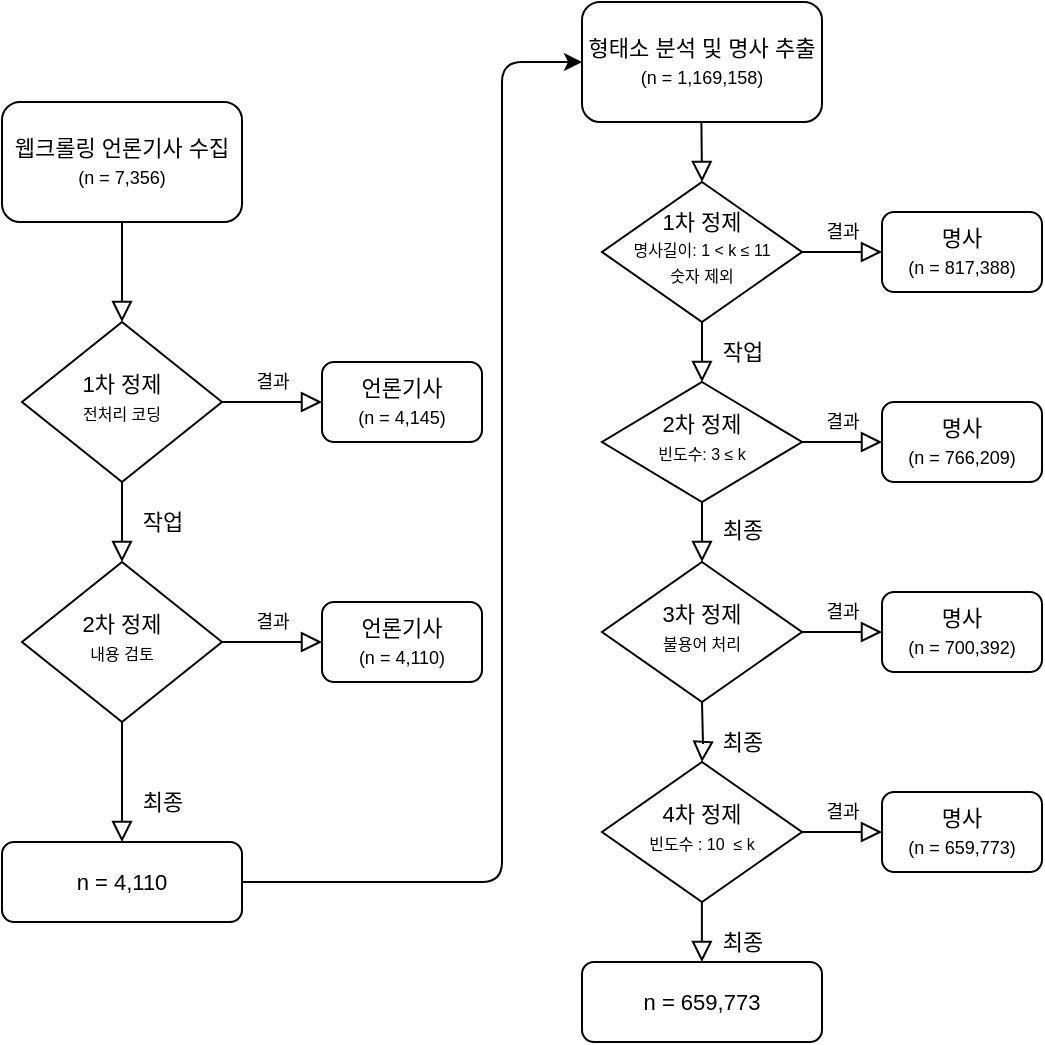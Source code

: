 <mxfile version="14.9.8" type="github">
  <diagram id="C5RBs43oDa-KdzZeNtuy" name="Page-1">
    <mxGraphModel dx="894" dy="1163" grid="1" gridSize="10" guides="1" tooltips="1" connect="1" arrows="1" fold="1" page="1" pageScale="1" pageWidth="827" pageHeight="1169" math="0" shadow="0">
      <root>
        <mxCell id="WIyWlLk6GJQsqaUBKTNV-0" />
        <mxCell id="WIyWlLk6GJQsqaUBKTNV-1" parent="WIyWlLk6GJQsqaUBKTNV-0" />
        <mxCell id="WIyWlLk6GJQsqaUBKTNV-2" value="" style="rounded=0;html=1;jettySize=auto;orthogonalLoop=1;fontSize=11;endArrow=block;endFill=0;endSize=8;strokeWidth=1;shadow=0;labelBackgroundColor=none;edgeStyle=orthogonalEdgeStyle;" parent="WIyWlLk6GJQsqaUBKTNV-1" source="WIyWlLk6GJQsqaUBKTNV-3" target="WIyWlLk6GJQsqaUBKTNV-6" edge="1">
          <mxGeometry relative="1" as="geometry" />
        </mxCell>
        <mxCell id="WIyWlLk6GJQsqaUBKTNV-3" value="웹크롤링 언론기사 수집&lt;br style=&quot;font-size: 11px&quot;&gt;&lt;font style=&quot;font-size: 9px&quot;&gt;(n = 7,356)&lt;/font&gt;" style="rounded=1;whiteSpace=wrap;html=1;fontSize=11;glass=0;strokeWidth=1;shadow=0;" parent="WIyWlLk6GJQsqaUBKTNV-1" vertex="1">
          <mxGeometry x="160" y="60" width="120" height="60" as="geometry" />
        </mxCell>
        <mxCell id="WIyWlLk6GJQsqaUBKTNV-4" value="작업" style="rounded=0;html=1;jettySize=auto;orthogonalLoop=1;fontSize=11;endArrow=block;endFill=0;endSize=8;strokeWidth=1;shadow=0;labelBackgroundColor=none;edgeStyle=orthogonalEdgeStyle;" parent="WIyWlLk6GJQsqaUBKTNV-1" source="WIyWlLk6GJQsqaUBKTNV-6" target="WIyWlLk6GJQsqaUBKTNV-10" edge="1">
          <mxGeometry y="20" relative="1" as="geometry">
            <mxPoint as="offset" />
          </mxGeometry>
        </mxCell>
        <mxCell id="WIyWlLk6GJQsqaUBKTNV-5" value="결과" style="edgeStyle=orthogonalEdgeStyle;rounded=0;html=1;jettySize=auto;orthogonalLoop=1;fontSize=9;endArrow=block;endFill=0;endSize=8;strokeWidth=1;shadow=0;labelBackgroundColor=none;" parent="WIyWlLk6GJQsqaUBKTNV-1" source="WIyWlLk6GJQsqaUBKTNV-6" target="WIyWlLk6GJQsqaUBKTNV-7" edge="1">
          <mxGeometry y="10" relative="1" as="geometry">
            <mxPoint as="offset" />
          </mxGeometry>
        </mxCell>
        <mxCell id="WIyWlLk6GJQsqaUBKTNV-6" value="1차 정제&lt;br style=&quot;font-size: 11px&quot;&gt;&lt;font style=&quot;font-size: 8px&quot;&gt;전처리 코딩&lt;/font&gt;" style="rhombus;whiteSpace=wrap;html=1;shadow=0;fontFamily=Helvetica;fontSize=11;align=center;strokeWidth=1;spacing=6;spacingTop=-4;" parent="WIyWlLk6GJQsqaUBKTNV-1" vertex="1">
          <mxGeometry x="170" y="170" width="100" height="80" as="geometry" />
        </mxCell>
        <mxCell id="WIyWlLk6GJQsqaUBKTNV-7" value="언론기사&lt;br style=&quot;font-size: 11px&quot;&gt;&lt;font style=&quot;font-size: 9px&quot;&gt;(n = 4,145)&lt;/font&gt;" style="rounded=1;whiteSpace=wrap;html=1;fontSize=11;glass=0;strokeWidth=1;shadow=0;" parent="WIyWlLk6GJQsqaUBKTNV-1" vertex="1">
          <mxGeometry x="320" y="190" width="80" height="40" as="geometry" />
        </mxCell>
        <mxCell id="WIyWlLk6GJQsqaUBKTNV-8" value="최종" style="rounded=0;html=1;jettySize=auto;orthogonalLoop=1;fontSize=11;endArrow=block;endFill=0;endSize=8;strokeWidth=1;shadow=0;labelBackgroundColor=none;edgeStyle=orthogonalEdgeStyle;" parent="WIyWlLk6GJQsqaUBKTNV-1" source="WIyWlLk6GJQsqaUBKTNV-10" target="WIyWlLk6GJQsqaUBKTNV-11" edge="1">
          <mxGeometry x="0.333" y="20" relative="1" as="geometry">
            <mxPoint as="offset" />
          </mxGeometry>
        </mxCell>
        <mxCell id="WIyWlLk6GJQsqaUBKTNV-9" value="결과" style="edgeStyle=orthogonalEdgeStyle;rounded=0;html=1;jettySize=auto;orthogonalLoop=1;fontSize=9;endArrow=block;endFill=0;endSize=8;strokeWidth=1;shadow=0;labelBackgroundColor=none;" parent="WIyWlLk6GJQsqaUBKTNV-1" source="WIyWlLk6GJQsqaUBKTNV-10" target="WIyWlLk6GJQsqaUBKTNV-12" edge="1">
          <mxGeometry y="10" relative="1" as="geometry">
            <mxPoint as="offset" />
          </mxGeometry>
        </mxCell>
        <mxCell id="WIyWlLk6GJQsqaUBKTNV-10" value="2차 정제&lt;br style=&quot;font-size: 11px&quot;&gt;&lt;font style=&quot;font-size: 8px&quot;&gt;내용 검토&lt;/font&gt;" style="rhombus;whiteSpace=wrap;html=1;shadow=0;fontFamily=Helvetica;fontSize=11;align=center;strokeWidth=1;spacing=6;spacingTop=-4;" parent="WIyWlLk6GJQsqaUBKTNV-1" vertex="1">
          <mxGeometry x="170" y="290" width="100" height="80" as="geometry" />
        </mxCell>
        <mxCell id="WIyWlLk6GJQsqaUBKTNV-11" value="n = 4,110" style="rounded=1;whiteSpace=wrap;html=1;fontSize=11;glass=0;strokeWidth=1;shadow=0;" parent="WIyWlLk6GJQsqaUBKTNV-1" vertex="1">
          <mxGeometry x="160" y="430" width="120" height="40" as="geometry" />
        </mxCell>
        <mxCell id="WIyWlLk6GJQsqaUBKTNV-12" value="언론기사&lt;br style=&quot;font-size: 11px&quot;&gt;&lt;font style=&quot;font-size: 9px&quot;&gt;(n = 4,110)&lt;/font&gt;" style="rounded=1;whiteSpace=wrap;html=1;fontSize=11;glass=0;strokeWidth=1;shadow=0;" parent="WIyWlLk6GJQsqaUBKTNV-1" vertex="1">
          <mxGeometry x="320" y="310" width="80" height="40" as="geometry" />
        </mxCell>
        <mxCell id="o_Thwpqc5d8Y5QQ_MUpu-1" value="" style="endArrow=classic;html=1;exitX=1;exitY=0.5;exitDx=0;exitDy=0;entryX=0;entryY=0.5;entryDx=0;entryDy=0;" edge="1" parent="WIyWlLk6GJQsqaUBKTNV-1" source="WIyWlLk6GJQsqaUBKTNV-11" target="o_Thwpqc5d8Y5QQ_MUpu-2">
          <mxGeometry width="50" height="50" relative="1" as="geometry">
            <mxPoint x="350" y="370" as="sourcePoint" />
            <mxPoint x="450" y="90" as="targetPoint" />
            <Array as="points">
              <mxPoint x="410" y="450" />
              <mxPoint x="410" y="40" />
            </Array>
          </mxGeometry>
        </mxCell>
        <mxCell id="o_Thwpqc5d8Y5QQ_MUpu-2" value="형태소 분석 및 명사 추출&lt;br&gt;&lt;font style=&quot;font-size: 9px&quot;&gt;(n = 1,169,158)&lt;/font&gt;" style="rounded=1;whiteSpace=wrap;html=1;fontSize=11;" vertex="1" parent="WIyWlLk6GJQsqaUBKTNV-1">
          <mxGeometry x="450" y="10" width="120" height="60" as="geometry" />
        </mxCell>
        <mxCell id="o_Thwpqc5d8Y5QQ_MUpu-3" value="작업" style="rounded=0;html=1;jettySize=auto;orthogonalLoop=1;fontSize=11;endArrow=block;endFill=0;endSize=8;strokeWidth=1;shadow=0;labelBackgroundColor=none;edgeStyle=orthogonalEdgeStyle;" edge="1" parent="WIyWlLk6GJQsqaUBKTNV-1" source="o_Thwpqc5d8Y5QQ_MUpu-5" target="o_Thwpqc5d8Y5QQ_MUpu-9">
          <mxGeometry y="20" relative="1" as="geometry">
            <mxPoint as="offset" />
            <Array as="points">
              <mxPoint x="510" y="200" />
              <mxPoint x="510" y="200" />
            </Array>
          </mxGeometry>
        </mxCell>
        <mxCell id="o_Thwpqc5d8Y5QQ_MUpu-4" value="결과" style="edgeStyle=orthogonalEdgeStyle;rounded=0;html=1;jettySize=auto;orthogonalLoop=1;fontSize=9;endArrow=block;endFill=0;endSize=8;strokeWidth=1;shadow=0;labelBackgroundColor=none;" edge="1" parent="WIyWlLk6GJQsqaUBKTNV-1" source="o_Thwpqc5d8Y5QQ_MUpu-5" target="o_Thwpqc5d8Y5QQ_MUpu-6">
          <mxGeometry y="10" relative="1" as="geometry">
            <mxPoint as="offset" />
          </mxGeometry>
        </mxCell>
        <mxCell id="o_Thwpqc5d8Y5QQ_MUpu-5" value="1차 정제&lt;br style=&quot;font-size: 11px&quot;&gt;&lt;font style=&quot;font-size: 8px&quot;&gt;명사길이: 1 &amp;lt; k ≤ 11&lt;br&gt;숫자 제외&lt;/font&gt;" style="rhombus;whiteSpace=wrap;html=1;shadow=0;fontFamily=Helvetica;fontSize=11;align=center;strokeWidth=1;spacing=6;spacingTop=-4;" vertex="1" parent="WIyWlLk6GJQsqaUBKTNV-1">
          <mxGeometry x="460" y="100" width="100" height="70" as="geometry" />
        </mxCell>
        <mxCell id="o_Thwpqc5d8Y5QQ_MUpu-6" value="명사&lt;br&gt;&lt;font style=&quot;font-size: 9px&quot;&gt;(n = 817,388)&lt;/font&gt;" style="rounded=1;whiteSpace=wrap;html=1;fontSize=11;glass=0;strokeWidth=1;shadow=0;" vertex="1" parent="WIyWlLk6GJQsqaUBKTNV-1">
          <mxGeometry x="600" y="115" width="80" height="40" as="geometry" />
        </mxCell>
        <mxCell id="o_Thwpqc5d8Y5QQ_MUpu-7" value="최종" style="rounded=0;html=1;jettySize=auto;orthogonalLoop=1;fontSize=11;endArrow=block;endFill=0;endSize=8;strokeWidth=1;shadow=0;labelBackgroundColor=none;edgeStyle=orthogonalEdgeStyle;" edge="1" parent="WIyWlLk6GJQsqaUBKTNV-1" source="o_Thwpqc5d8Y5QQ_MUpu-9" target="o_Thwpqc5d8Y5QQ_MUpu-14">
          <mxGeometry x="0.333" y="20" relative="1" as="geometry">
            <mxPoint as="offset" />
          </mxGeometry>
        </mxCell>
        <mxCell id="o_Thwpqc5d8Y5QQ_MUpu-8" value="결과" style="edgeStyle=orthogonalEdgeStyle;rounded=0;html=1;jettySize=auto;orthogonalLoop=1;fontSize=9;endArrow=block;endFill=0;endSize=8;strokeWidth=1;shadow=0;labelBackgroundColor=none;" edge="1" parent="WIyWlLk6GJQsqaUBKTNV-1" source="o_Thwpqc5d8Y5QQ_MUpu-9" target="o_Thwpqc5d8Y5QQ_MUpu-11">
          <mxGeometry y="10" relative="1" as="geometry">
            <mxPoint as="offset" />
          </mxGeometry>
        </mxCell>
        <mxCell id="o_Thwpqc5d8Y5QQ_MUpu-9" value="2차 정제&lt;br style=&quot;font-size: 11px&quot;&gt;&lt;font style=&quot;font-size: 8px&quot;&gt;빈도수: 3 ≤ k&lt;br&gt;&lt;/font&gt;" style="rhombus;whiteSpace=wrap;html=1;shadow=0;fontFamily=Helvetica;fontSize=11;align=center;strokeWidth=1;spacing=6;spacingTop=-4;" vertex="1" parent="WIyWlLk6GJQsqaUBKTNV-1">
          <mxGeometry x="460" y="200" width="100" height="60" as="geometry" />
        </mxCell>
        <mxCell id="o_Thwpqc5d8Y5QQ_MUpu-10" value="n = 659,773" style="rounded=1;whiteSpace=wrap;html=1;fontSize=11;glass=0;strokeWidth=1;shadow=0;" vertex="1" parent="WIyWlLk6GJQsqaUBKTNV-1">
          <mxGeometry x="450" y="490" width="120" height="40" as="geometry" />
        </mxCell>
        <mxCell id="o_Thwpqc5d8Y5QQ_MUpu-11" value="명사&lt;br&gt;&lt;font style=&quot;font-size: 9px&quot;&gt;(n = 766,209)&lt;/font&gt;" style="rounded=1;whiteSpace=wrap;html=1;fontSize=11;glass=0;strokeWidth=1;shadow=0;" vertex="1" parent="WIyWlLk6GJQsqaUBKTNV-1">
          <mxGeometry x="600" y="210" width="80" height="40" as="geometry" />
        </mxCell>
        <mxCell id="o_Thwpqc5d8Y5QQ_MUpu-12" value="" style="rounded=0;html=1;jettySize=auto;orthogonalLoop=1;fontSize=11;endArrow=block;endFill=0;endSize=8;strokeWidth=1;shadow=0;labelBackgroundColor=none;edgeStyle=orthogonalEdgeStyle;" edge="1" parent="WIyWlLk6GJQsqaUBKTNV-1">
          <mxGeometry relative="1" as="geometry">
            <mxPoint x="509.71" y="70" as="sourcePoint" />
            <mxPoint x="510" y="100" as="targetPoint" />
          </mxGeometry>
        </mxCell>
        <mxCell id="o_Thwpqc5d8Y5QQ_MUpu-14" value="3차 정제&lt;br style=&quot;font-size: 8px&quot;&gt;&lt;font style=&quot;font-size: 8px&quot;&gt;불용어 처리&lt;br&gt;&lt;/font&gt;" style="rhombus;whiteSpace=wrap;html=1;shadow=0;fontFamily=Helvetica;fontSize=11;align=center;strokeWidth=1;spacing=6;spacingTop=-4;" vertex="1" parent="WIyWlLk6GJQsqaUBKTNV-1">
          <mxGeometry x="460" y="290" width="100" height="70" as="geometry" />
        </mxCell>
        <mxCell id="o_Thwpqc5d8Y5QQ_MUpu-17" value="결과" style="edgeStyle=orthogonalEdgeStyle;rounded=0;html=1;jettySize=auto;orthogonalLoop=1;fontSize=9;endArrow=block;endFill=0;endSize=8;strokeWidth=1;shadow=0;labelBackgroundColor=none;" edge="1" parent="WIyWlLk6GJQsqaUBKTNV-1" target="o_Thwpqc5d8Y5QQ_MUpu-18">
          <mxGeometry y="10" relative="1" as="geometry">
            <mxPoint as="offset" />
            <mxPoint x="560.0" y="325.0" as="sourcePoint" />
            <Array as="points">
              <mxPoint x="580" y="325" />
              <mxPoint x="580" y="325" />
            </Array>
          </mxGeometry>
        </mxCell>
        <mxCell id="o_Thwpqc5d8Y5QQ_MUpu-18" value="명사&lt;br&gt;&lt;font style=&quot;font-size: 9px&quot;&gt;(n = 700,392)&lt;/font&gt;" style="rounded=1;whiteSpace=wrap;html=1;fontSize=11;glass=0;strokeWidth=1;shadow=0;" vertex="1" parent="WIyWlLk6GJQsqaUBKTNV-1">
          <mxGeometry x="600" y="305" width="80" height="40" as="geometry" />
        </mxCell>
        <mxCell id="o_Thwpqc5d8Y5QQ_MUpu-19" value="최종" style="rounded=0;html=1;jettySize=auto;orthogonalLoop=1;fontSize=11;endArrow=block;endFill=0;endSize=8;strokeWidth=1;shadow=0;labelBackgroundColor=none;edgeStyle=orthogonalEdgeStyle;" edge="1" parent="WIyWlLk6GJQsqaUBKTNV-1">
          <mxGeometry x="0.333" y="20" relative="1" as="geometry">
            <mxPoint as="offset" />
            <mxPoint x="509.94" y="460.0" as="sourcePoint" />
            <mxPoint x="509.94" y="490.0" as="targetPoint" />
          </mxGeometry>
        </mxCell>
        <mxCell id="o_Thwpqc5d8Y5QQ_MUpu-24" value="최종" style="rounded=0;html=1;jettySize=auto;orthogonalLoop=1;fontSize=11;endArrow=block;endFill=0;endSize=8;strokeWidth=1;shadow=0;labelBackgroundColor=none;edgeStyle=orthogonalEdgeStyle;" edge="1" parent="WIyWlLk6GJQsqaUBKTNV-1" target="o_Thwpqc5d8Y5QQ_MUpu-25">
          <mxGeometry x="0.333" y="20" relative="1" as="geometry">
            <mxPoint as="offset" />
            <mxPoint x="510.0" y="360.0" as="sourcePoint" />
          </mxGeometry>
        </mxCell>
        <mxCell id="o_Thwpqc5d8Y5QQ_MUpu-25" value="4차 정제&lt;br style=&quot;font-size: 8px&quot;&gt;&lt;font style=&quot;font-size: 8px&quot;&gt;빈도수 : 10&amp;nbsp;&amp;nbsp;≤ k&lt;br&gt;&lt;/font&gt;" style="rhombus;whiteSpace=wrap;html=1;shadow=0;fontFamily=Helvetica;fontSize=11;align=center;strokeWidth=1;spacing=6;spacingTop=-4;" vertex="1" parent="WIyWlLk6GJQsqaUBKTNV-1">
          <mxGeometry x="460" y="390" width="100" height="70" as="geometry" />
        </mxCell>
        <mxCell id="o_Thwpqc5d8Y5QQ_MUpu-26" value="결과" style="edgeStyle=orthogonalEdgeStyle;rounded=0;html=1;jettySize=auto;orthogonalLoop=1;fontSize=9;endArrow=block;endFill=0;endSize=8;strokeWidth=1;shadow=0;labelBackgroundColor=none;" edge="1" parent="WIyWlLk6GJQsqaUBKTNV-1" target="o_Thwpqc5d8Y5QQ_MUpu-27">
          <mxGeometry y="10" relative="1" as="geometry">
            <mxPoint as="offset" />
            <mxPoint x="560.0" y="425.0" as="sourcePoint" />
            <Array as="points">
              <mxPoint x="580" y="425" />
              <mxPoint x="580" y="425" />
            </Array>
          </mxGeometry>
        </mxCell>
        <mxCell id="o_Thwpqc5d8Y5QQ_MUpu-27" value="명사&lt;br&gt;&lt;font style=&quot;font-size: 9px&quot;&gt;(n = 659,773)&lt;/font&gt;" style="rounded=1;whiteSpace=wrap;html=1;fontSize=11;glass=0;strokeWidth=1;shadow=0;" vertex="1" parent="WIyWlLk6GJQsqaUBKTNV-1">
          <mxGeometry x="600" y="405" width="80" height="40" as="geometry" />
        </mxCell>
      </root>
    </mxGraphModel>
  </diagram>
</mxfile>
